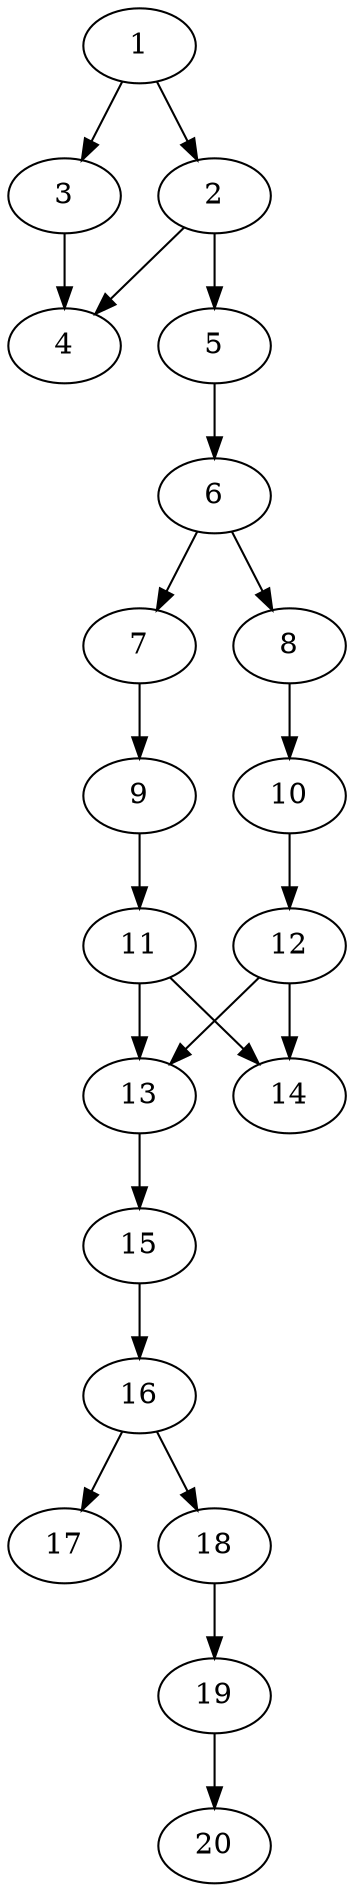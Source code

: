 // DAG automatically generated by daggen at Thu Oct  3 13:58:42 2019
// ./daggen --dot -n 20 --ccr 0.3 --fat 0.3 --regular 0.7 --density 0.7 --mindata 5242880 --maxdata 52428800 
digraph G {
  1 [size="136140800", alpha="0.14", expect_size="40842240"] 
  1 -> 2 [size ="40842240"]
  1 -> 3 [size ="40842240"]
  2 [size="29153280", alpha="0.14", expect_size="8745984"] 
  2 -> 4 [size ="8745984"]
  2 -> 5 [size ="8745984"]
  3 [size="78281387", alpha="0.14", expect_size="23484416"] 
  3 -> 4 [size ="23484416"]
  4 [size="119043413", alpha="0.06", expect_size="35713024"] 
  5 [size="106431147", alpha="0.03", expect_size="31929344"] 
  5 -> 6 [size ="31929344"]
  6 [size="108724907", alpha="0.16", expect_size="32617472"] 
  6 -> 7 [size ="32617472"]
  6 -> 8 [size ="32617472"]
  7 [size="151773867", alpha="0.07", expect_size="45532160"] 
  7 -> 9 [size ="45532160"]
  8 [size="159160320", alpha="0.00", expect_size="47748096"] 
  8 -> 10 [size ="47748096"]
  9 [size="122685440", alpha="0.02", expect_size="36805632"] 
  9 -> 11 [size ="36805632"]
  10 [size="123774293", alpha="0.09", expect_size="37132288"] 
  10 -> 12 [size ="37132288"]
  11 [size="115667627", alpha="0.07", expect_size="34700288"] 
  11 -> 13 [size ="34700288"]
  11 -> 14 [size ="34700288"]
  12 [size="65512107", alpha="0.09", expect_size="19653632"] 
  12 -> 13 [size ="19653632"]
  12 -> 14 [size ="19653632"]
  13 [size="19595947", alpha="0.08", expect_size="5878784"] 
  13 -> 15 [size ="5878784"]
  14 [size="130256213", alpha="0.08", expect_size="39076864"] 
  15 [size="173608960", alpha="0.19", expect_size="52082688"] 
  15 -> 16 [size ="52082688"]
  16 [size="40410453", alpha="0.11", expect_size="12123136"] 
  16 -> 17 [size ="12123136"]
  16 -> 18 [size ="12123136"]
  17 [size="165526187", alpha="0.14", expect_size="49657856"] 
  18 [size="60672000", alpha="0.10", expect_size="18201600"] 
  18 -> 19 [size ="18201600"]
  19 [size="64430080", alpha="0.05", expect_size="19329024"] 
  19 -> 20 [size ="19329024"]
  20 [size="84005547", alpha="0.19", expect_size="25201664"] 
}
